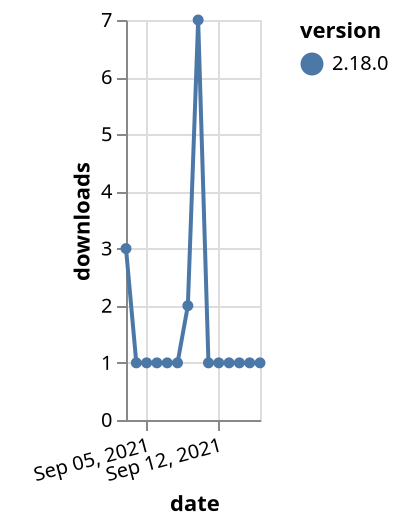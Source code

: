 {"$schema": "https://vega.github.io/schema/vega-lite/v5.json", "description": "A simple bar chart with embedded data.", "data": {"values": [{"date": "2021-09-03", "total": 535, "delta": 3, "version": "2.18.0"}, {"date": "2021-09-04", "total": 536, "delta": 1, "version": "2.18.0"}, {"date": "2021-09-05", "total": 537, "delta": 1, "version": "2.18.0"}, {"date": "2021-09-06", "total": 538, "delta": 1, "version": "2.18.0"}, {"date": "2021-09-07", "total": 539, "delta": 1, "version": "2.18.0"}, {"date": "2021-09-08", "total": 540, "delta": 1, "version": "2.18.0"}, {"date": "2021-09-09", "total": 542, "delta": 2, "version": "2.18.0"}, {"date": "2021-09-10", "total": 549, "delta": 7, "version": "2.18.0"}, {"date": "2021-09-11", "total": 550, "delta": 1, "version": "2.18.0"}, {"date": "2021-09-12", "total": 551, "delta": 1, "version": "2.18.0"}, {"date": "2021-09-13", "total": 552, "delta": 1, "version": "2.18.0"}, {"date": "2021-09-14", "total": 553, "delta": 1, "version": "2.18.0"}, {"date": "2021-09-15", "total": 554, "delta": 1, "version": "2.18.0"}, {"date": "2021-09-16", "total": 555, "delta": 1, "version": "2.18.0"}]}, "width": "container", "mark": {"type": "line", "point": {"filled": true}}, "encoding": {"x": {"field": "date", "type": "temporal", "timeUnit": "yearmonthdate", "title": "date", "axis": {"labelAngle": -15}}, "y": {"field": "delta", "type": "quantitative", "title": "downloads"}, "color": {"field": "version", "type": "nominal"}, "tooltip": {"field": "delta"}}}